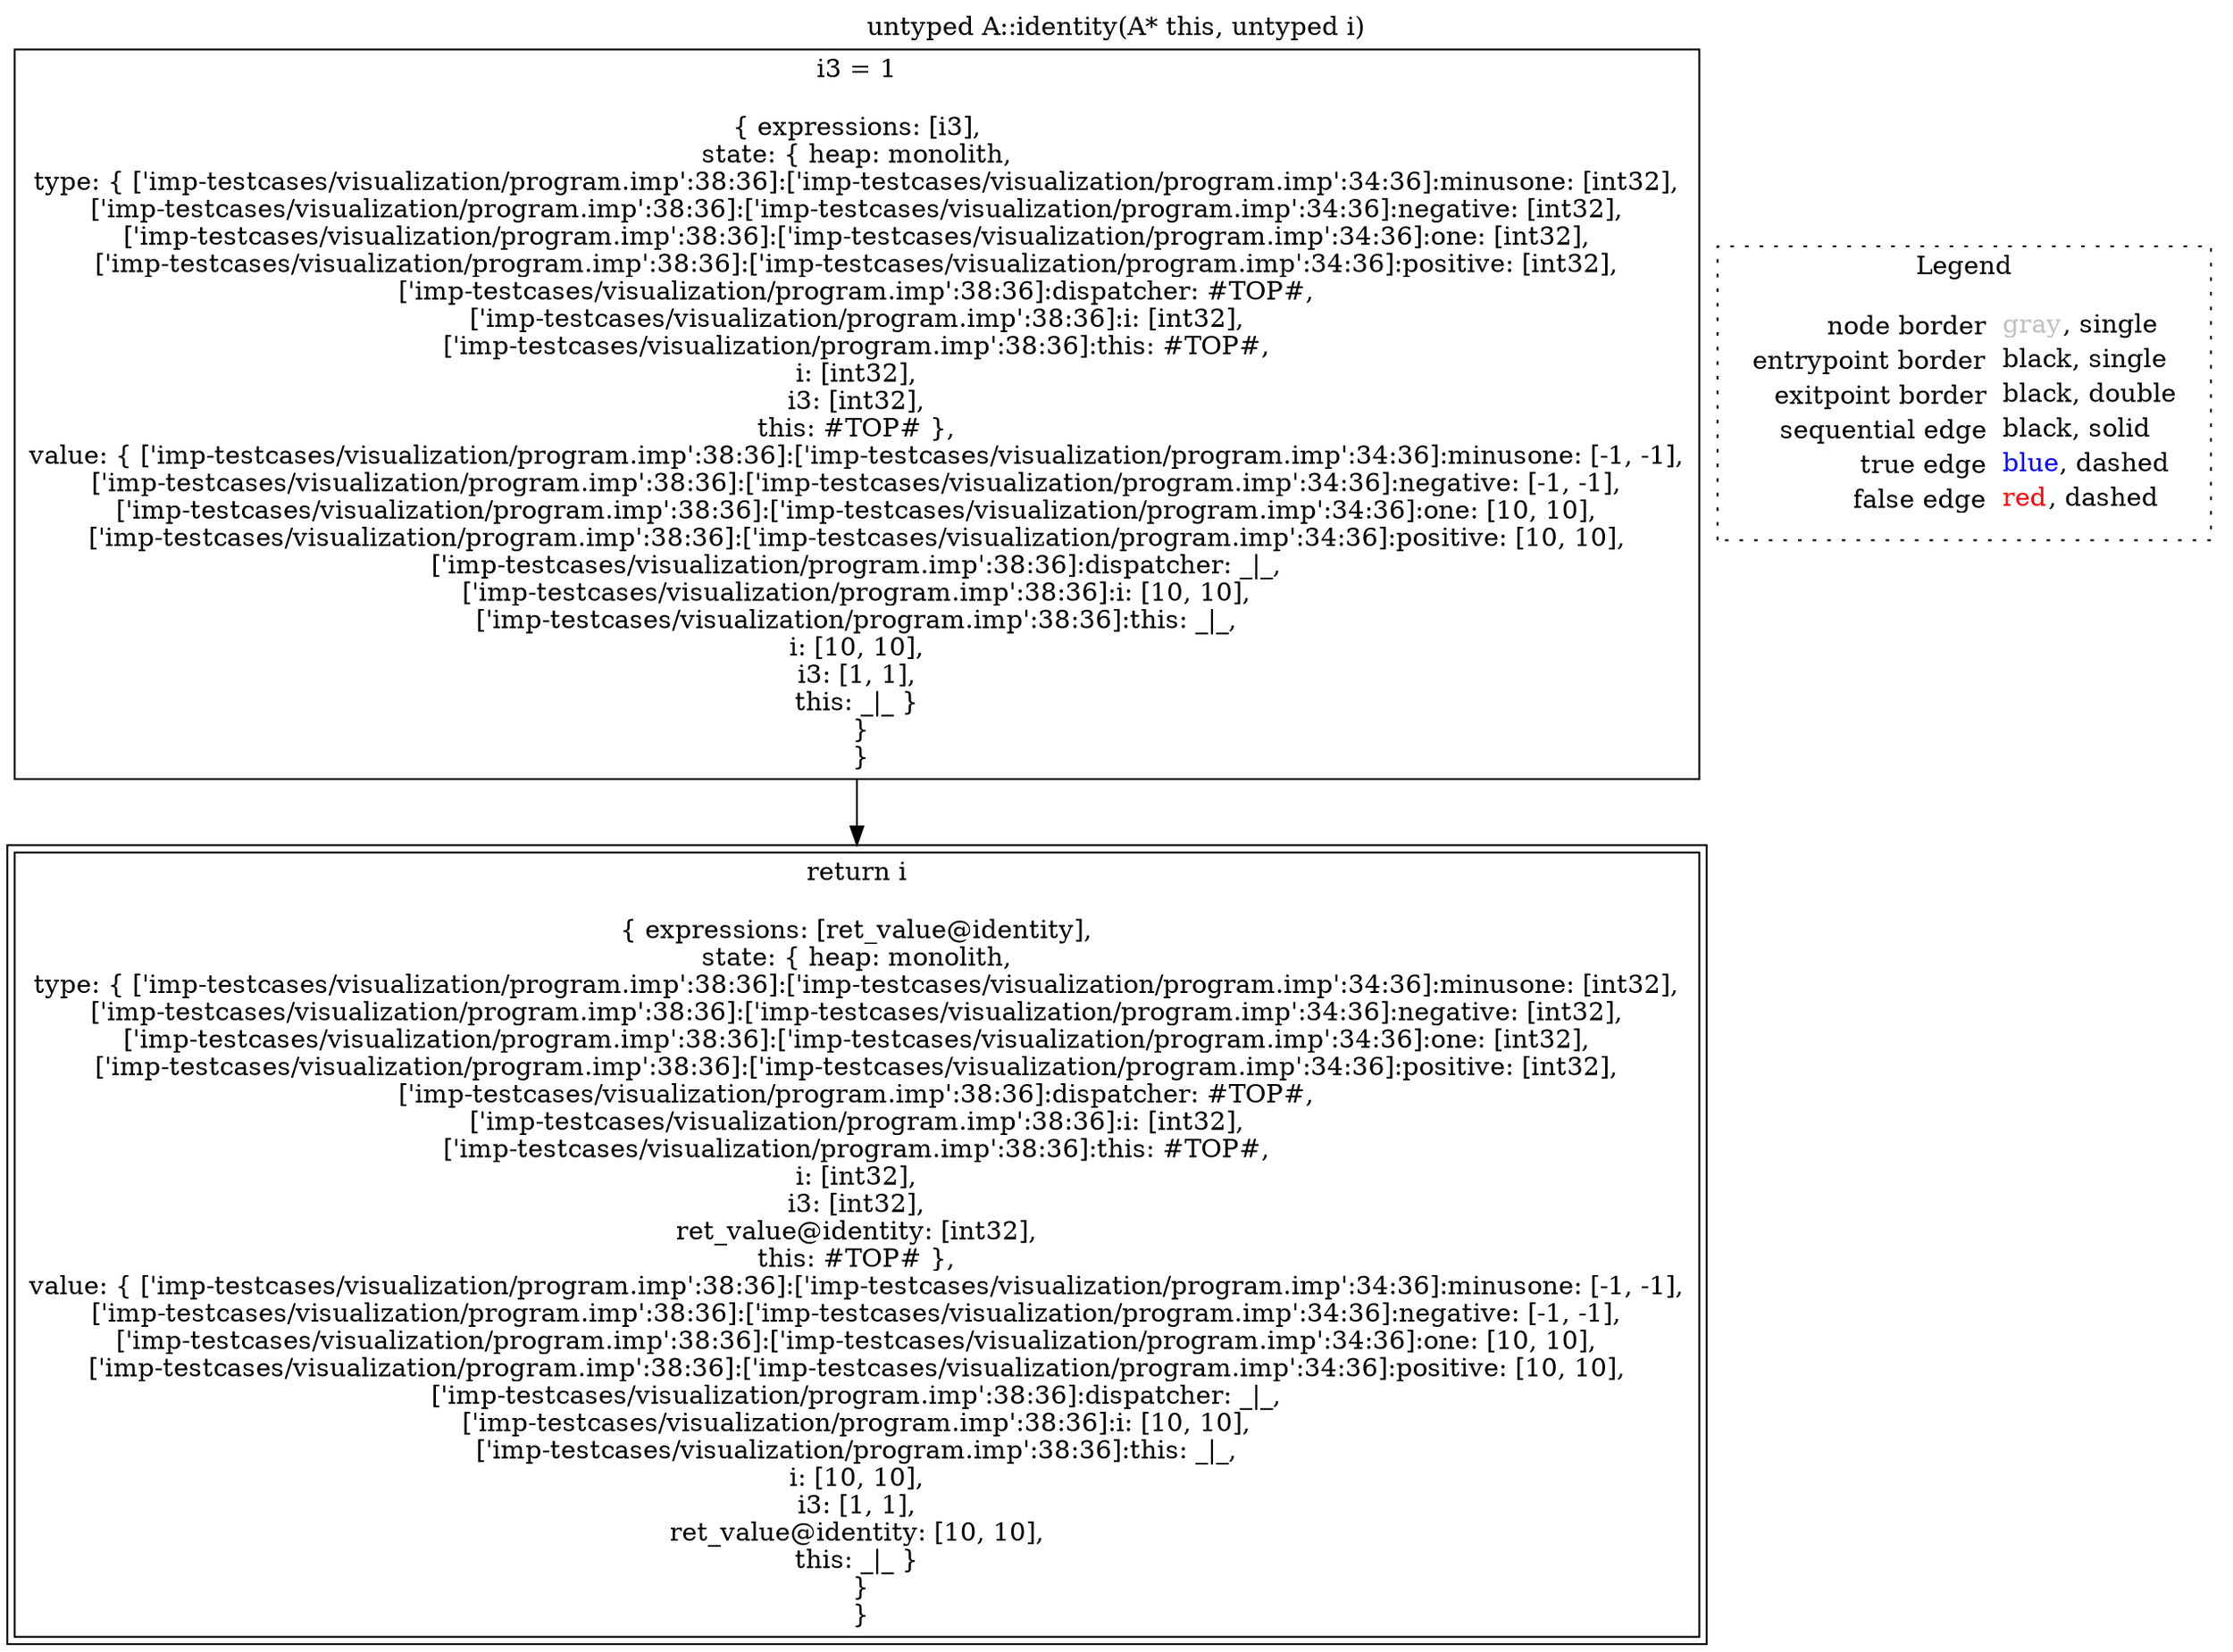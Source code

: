 digraph {
	labelloc="t";
	label="untyped A::identity(A* this, untyped i)";
	"node0" [shape="rect",color="black",label=<i3 = 1<BR/><BR/>{ expressions: [i3],<BR/>state: { heap: monolith,<BR/>type: { ['imp-testcases/visualization/program.imp':38:36]:['imp-testcases/visualization/program.imp':34:36]:minusone: [int32],<BR/>['imp-testcases/visualization/program.imp':38:36]:['imp-testcases/visualization/program.imp':34:36]:negative: [int32],<BR/>['imp-testcases/visualization/program.imp':38:36]:['imp-testcases/visualization/program.imp':34:36]:one: [int32],<BR/>['imp-testcases/visualization/program.imp':38:36]:['imp-testcases/visualization/program.imp':34:36]:positive: [int32],<BR/>['imp-testcases/visualization/program.imp':38:36]:dispatcher: #TOP#,<BR/>['imp-testcases/visualization/program.imp':38:36]:i: [int32],<BR/>['imp-testcases/visualization/program.imp':38:36]:this: #TOP#,<BR/>i: [int32],<BR/>i3: [int32],<BR/>this: #TOP# },<BR/>value: { ['imp-testcases/visualization/program.imp':38:36]:['imp-testcases/visualization/program.imp':34:36]:minusone: [-1, -1],<BR/>['imp-testcases/visualization/program.imp':38:36]:['imp-testcases/visualization/program.imp':34:36]:negative: [-1, -1],<BR/>['imp-testcases/visualization/program.imp':38:36]:['imp-testcases/visualization/program.imp':34:36]:one: [10, 10],<BR/>['imp-testcases/visualization/program.imp':38:36]:['imp-testcases/visualization/program.imp':34:36]:positive: [10, 10],<BR/>['imp-testcases/visualization/program.imp':38:36]:dispatcher: _|_,<BR/>['imp-testcases/visualization/program.imp':38:36]:i: [10, 10],<BR/>['imp-testcases/visualization/program.imp':38:36]:this: _|_,<BR/>i: [10, 10],<BR/>i3: [1, 1],<BR/>this: _|_ }<BR/> }<BR/> }<BR/>>];
	"node3" [shape="rect",color="black",peripheries="2",label=<return i<BR/><BR/>{ expressions: [ret_value@identity],<BR/>state: { heap: monolith,<BR/>type: { ['imp-testcases/visualization/program.imp':38:36]:['imp-testcases/visualization/program.imp':34:36]:minusone: [int32],<BR/>['imp-testcases/visualization/program.imp':38:36]:['imp-testcases/visualization/program.imp':34:36]:negative: [int32],<BR/>['imp-testcases/visualization/program.imp':38:36]:['imp-testcases/visualization/program.imp':34:36]:one: [int32],<BR/>['imp-testcases/visualization/program.imp':38:36]:['imp-testcases/visualization/program.imp':34:36]:positive: [int32],<BR/>['imp-testcases/visualization/program.imp':38:36]:dispatcher: #TOP#,<BR/>['imp-testcases/visualization/program.imp':38:36]:i: [int32],<BR/>['imp-testcases/visualization/program.imp':38:36]:this: #TOP#,<BR/>i: [int32],<BR/>i3: [int32],<BR/>ret_value@identity: [int32],<BR/>this: #TOP# },<BR/>value: { ['imp-testcases/visualization/program.imp':38:36]:['imp-testcases/visualization/program.imp':34:36]:minusone: [-1, -1],<BR/>['imp-testcases/visualization/program.imp':38:36]:['imp-testcases/visualization/program.imp':34:36]:negative: [-1, -1],<BR/>['imp-testcases/visualization/program.imp':38:36]:['imp-testcases/visualization/program.imp':34:36]:one: [10, 10],<BR/>['imp-testcases/visualization/program.imp':38:36]:['imp-testcases/visualization/program.imp':34:36]:positive: [10, 10],<BR/>['imp-testcases/visualization/program.imp':38:36]:dispatcher: _|_,<BR/>['imp-testcases/visualization/program.imp':38:36]:i: [10, 10],<BR/>['imp-testcases/visualization/program.imp':38:36]:this: _|_,<BR/>i: [10, 10],<BR/>i3: [1, 1],<BR/>ret_value@identity: [10, 10],<BR/>this: _|_ }<BR/> }<BR/> }<BR/>>];
	"node0" -> "node3" [color="black"];
subgraph cluster_legend {
	label="Legend";
	style=dotted;
	node [shape=plaintext];
	"legend" [label=<<table border="0" cellpadding="2" cellspacing="0" cellborder="0"><tr><td align="right">node border&nbsp;</td><td align="left"><font color="gray">gray</font>, single</td></tr><tr><td align="right">entrypoint border&nbsp;</td><td align="left"><font color="black">black</font>, single</td></tr><tr><td align="right">exitpoint border&nbsp;</td><td align="left"><font color="black">black</font>, double</td></tr><tr><td align="right">sequential edge&nbsp;</td><td align="left"><font color="black">black</font>, solid</td></tr><tr><td align="right">true edge&nbsp;</td><td align="left"><font color="blue">blue</font>, dashed</td></tr><tr><td align="right">false edge&nbsp;</td><td align="left"><font color="red">red</font>, dashed</td></tr></table>>];
}

}
